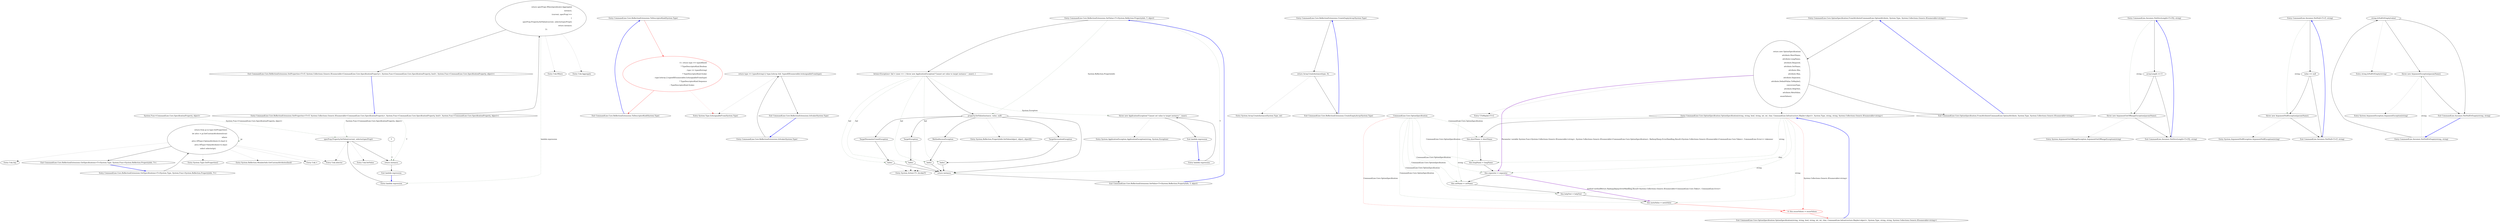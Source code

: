 digraph  {
n48 [label="System.Func<CommandLine.Core.SpecificationProperty, object>", span=""];
n49 [label=T, span=""];
n0 [cluster="CommandLine.Core.ReflectionExtensions.GetSpecifications<T>(System.Type, System.Func<System.Reflection.PropertyInfo, T>)", label="Entry CommandLine.Core.ReflectionExtensions.GetSpecifications<T>(System.Type, System.Func<System.Reflection.PropertyInfo, T>)", span="12-12"];
n1 [cluster="CommandLine.Core.ReflectionExtensions.GetSpecifications<T>(System.Type, System.Func<System.Reflection.PropertyInfo, T>)", label="return from pi in type.GetProperties()\r\n                   let attrs = pi.GetCustomAttributes(true)\r\n                   where\r\n                        attrs.OfType<OptionAttribute>().Any() ||\r\n                        attrs.OfType<ValueAttribute>().Any()\r\n                   select selector(pi);", span="14-19"];
n2 [cluster="CommandLine.Core.ReflectionExtensions.GetSpecifications<T>(System.Type, System.Func<System.Reflection.PropertyInfo, T>)", label="Exit CommandLine.Core.ReflectionExtensions.GetSpecifications<T>(System.Type, System.Func<System.Reflection.PropertyInfo, T>)", span="12-12"];
n3 [cluster="System.Type.GetProperties()", label="Entry System.Type.GetProperties()", span="0-0"];
n4 [cluster="System.Reflection.MemberInfo.GetCustomAttributes(bool)", label="Entry System.Reflection.MemberInfo.GetCustomAttributes(bool)", span="0-0"];
n5 [cluster="Unk.>", label="Entry Unk.>", span=""];
n6 [cluster="Unk.Any", label="Entry Unk.Any", span=""];
n7 [cluster="Unk.selector", label="Entry Unk.selector", span=""];
n8 [cluster="CommandLine.Core.ReflectionExtensions.ToDescriptorKind(System.Type)", label="Entry CommandLine.Core.ReflectionExtensions.ToDescriptorKind(System.Type)", span="22-22"];
n9 [cluster="CommandLine.Core.ReflectionExtensions.ToDescriptorKind(System.Type)", color=red, community=0, label="11: return type == typeof(bool)\r\n                       ? TypeDescriptorKind.Boolean\r\n                       : type == typeof(string)\r\n                             ? TypeDescriptorKind.Scalar\r\n                             : type.IsArray || typeof(IEnumerable).IsAssignableFrom(type)\r\n                                   ? TypeDescriptorKind.Sequence\r\n                                   : TypeDescriptorKind.Scalar;", span="24-30"];
n10 [cluster="CommandLine.Core.ReflectionExtensions.ToDescriptorKind(System.Type)", label="Exit CommandLine.Core.ReflectionExtensions.ToDescriptorKind(System.Type)", span="22-22"];
n11 [cluster="System.Type.IsAssignableFrom(System.Type)", label="Entry System.Type.IsAssignableFrom(System.Type)", span="0-0"];
n12 [cluster="CommandLine.Core.ReflectionExtensions.IsScalar(System.Type)", label="Entry CommandLine.Core.ReflectionExtensions.IsScalar(System.Type)", span="33-33"];
n13 [cluster="CommandLine.Core.ReflectionExtensions.IsScalar(System.Type)", label="return type == typeof(string) || !type.IsArray && !typeof(IEnumerable).IsAssignableFrom(type);", span="35-35"];
n14 [cluster="CommandLine.Core.ReflectionExtensions.IsScalar(System.Type)", label="Exit CommandLine.Core.ReflectionExtensions.IsScalar(System.Type)", span="33-33"];
n15 [cluster="CommandLine.Core.ReflectionExtensions.SetProperties<T>(T, System.Collections.Generic.IEnumerable<CommandLine.Core.SpecificationProperty>, System.Func<CommandLine.Core.SpecificationProperty, bool>, System.Func<CommandLine.Core.SpecificationProperty, object>)", label="Entry CommandLine.Core.ReflectionExtensions.SetProperties<T>(T, System.Collections.Generic.IEnumerable<CommandLine.Core.SpecificationProperty>, System.Func<CommandLine.Core.SpecificationProperty, bool>, System.Func<CommandLine.Core.SpecificationProperty, object>)", span="38-38"];
n16 [cluster="CommandLine.Core.ReflectionExtensions.SetProperties<T>(T, System.Collections.Generic.IEnumerable<CommandLine.Core.SpecificationProperty>, System.Func<CommandLine.Core.SpecificationProperty, bool>, System.Func<CommandLine.Core.SpecificationProperty, object>)", label="return specProps.Where(predicate).Aggregate(\r\n                instance,\r\n                (current, specProp) =>\r\n                    {\r\n                        specProp.Property.SetValue(current, selector(specProp));\r\n                        return instance;\r\n                    });", span="44-50"];
n21 [cluster="lambda expression", label="specProp.Property.SetValue(current, selector(specProp))", span="48-48"];
n22 [cluster="lambda expression", label="return instance;", span="49-49"];
n17 [cluster="CommandLine.Core.ReflectionExtensions.SetProperties<T>(T, System.Collections.Generic.IEnumerable<CommandLine.Core.SpecificationProperty>, System.Func<CommandLine.Core.SpecificationProperty, bool>, System.Func<CommandLine.Core.SpecificationProperty, object>)", label="Exit CommandLine.Core.ReflectionExtensions.SetProperties<T>(T, System.Collections.Generic.IEnumerable<CommandLine.Core.SpecificationProperty>, System.Func<CommandLine.Core.SpecificationProperty, bool>, System.Func<CommandLine.Core.SpecificationProperty, object>)", span="38-38"];
n18 [cluster="Unk.Where", label="Entry Unk.Where", span=""];
n19 [cluster="Unk.Aggregate", label="Entry Unk.Aggregate", span=""];
n20 [cluster="lambda expression", label="Entry lambda expression", span="46-50"];
n24 [cluster="Unk.SetValue", label="Entry Unk.SetValue", span=""];
n23 [cluster="lambda expression", label="Exit lambda expression", span="46-50"];
n25 [cluster="CommandLine.Core.ReflectionExtensions.SetValue<T>(System.Reflection.PropertyInfo, T, object)", label="Entry CommandLine.Core.ReflectionExtensions.SetValue<T>(System.Reflection.PropertyInfo, T, object)", span="53-53"];
n26 [cluster="CommandLine.Core.ReflectionExtensions.SetValue<T>(System.Reflection.PropertyInfo, T, object)", label="Action<Exception> fail = inner => { throw new ApplicationException(''Cannot set value to target instance.'', inner); }", span="55-55"];
n27 [cluster="CommandLine.Core.ReflectionExtensions.SetValue<T>(System.Reflection.PropertyInfo, T, object)", label="property.SetValue(instance, value, null)", span="59-59"];
n36 [cluster="CommandLine.Core.ReflectionExtensions.SetValue<T>(System.Reflection.PropertyInfo, T, object)", label="return instance;", span="78-78"];
n41 [cluster="lambda expression", label="throw new ApplicationException(''Cannot set value to target instance.'', inner);", span="55-55"];
n29 [cluster="CommandLine.Core.ReflectionExtensions.SetValue<T>(System.Reflection.PropertyInfo, T, object)", label="fail(e)", span="63-63"];
n31 [cluster="CommandLine.Core.ReflectionExtensions.SetValue<T>(System.Reflection.PropertyInfo, T, object)", label="fail(e)", span="67-67"];
n33 [cluster="CommandLine.Core.ReflectionExtensions.SetValue<T>(System.Reflection.PropertyInfo, T, object)", label="fail(e)", span="71-71"];
n35 [cluster="CommandLine.Core.ReflectionExtensions.SetValue<T>(System.Reflection.PropertyInfo, T, object)", label="fail(e)", span="75-75"];
n28 [cluster="CommandLine.Core.ReflectionExtensions.SetValue<T>(System.Reflection.PropertyInfo, T, object)", label=TargetException, span="61-61"];
n30 [cluster="CommandLine.Core.ReflectionExtensions.SetValue<T>(System.Reflection.PropertyInfo, T, object)", label=TargetParameterCountException, span="65-65"];
n32 [cluster="CommandLine.Core.ReflectionExtensions.SetValue<T>(System.Reflection.PropertyInfo, T, object)", label=MethodAccessException, span="69-69"];
n34 [cluster="CommandLine.Core.ReflectionExtensions.SetValue<T>(System.Reflection.PropertyInfo, T, object)", label=TargetInvocationException, span="73-73"];
n38 [cluster="System.Reflection.PropertyInfo.SetValue(object, object, object[])", label="Entry System.Reflection.PropertyInfo.SetValue(object, object, object[])", span="0-0"];
n39 [cluster="System.Action<T>.Invoke(T)", label="Entry System.Action<T>.Invoke(T)", span="0-0"];
n37 [cluster="CommandLine.Core.ReflectionExtensions.SetValue<T>(System.Reflection.PropertyInfo, T, object)", label="Exit CommandLine.Core.ReflectionExtensions.SetValue<T>(System.Reflection.PropertyInfo, T, object)", span="53-53"];
n40 [cluster="lambda expression", label="Entry lambda expression", span="55-55"];
n42 [cluster="lambda expression", label="Exit lambda expression", span="55-55"];
n43 [cluster="System.ApplicationException.ApplicationException(string, System.Exception)", label="Entry System.ApplicationException.ApplicationException(string, System.Exception)", span="0-0"];
n44 [cluster="CommandLine.Core.ReflectionExtensions.CreateEmptyArray(System.Type)", label="Entry CommandLine.Core.ReflectionExtensions.CreateEmptyArray(System.Type)", span="81-81"];
n45 [cluster="CommandLine.Core.ReflectionExtensions.CreateEmptyArray(System.Type)", label="return Array.CreateInstance(type, 0);", span="83-83"];
n46 [cluster="CommandLine.Core.ReflectionExtensions.CreateEmptyArray(System.Type)", label="Exit CommandLine.Core.ReflectionExtensions.CreateEmptyArray(System.Type)", span="81-81"];
n47 [cluster="System.Array.CreateInstance(System.Type, int)", label="Entry System.Array.CreateInstance(System.Type, int)", span="0-0"];
m0_9 [cluster="CommandLine.Core.OptionSpecification.FromAttribute(CommandLine.OptionAttribute, System.Type, System.Collections.Generic.IEnumerable<string>)", file="InstanceChooser.cs", label="Entry CommandLine.Core.OptionSpecification.FromAttribute(CommandLine.OptionAttribute, System.Type, System.Collections.Generic.IEnumerable<string>)", span="29-29"];
m0_10 [cluster="CommandLine.Core.OptionSpecification.FromAttribute(CommandLine.OptionAttribute, System.Type, System.Collections.Generic.IEnumerable<string>)", file="InstanceChooser.cs", label="return new OptionSpecification(\r\n                attribute.ShortName,\r\n                attribute.LongName,\r\n                attribute.Required,\r\n                attribute.SetName,\r\n                attribute.Min,\r\n                attribute.Max,\r\n                attribute.Separator,\r\n                attribute.DefaultValue.ToMaybe(),\r\n                conversionType,\r\n                attribute.HelpText,\r\n                attribute.MetaValue,\r\n                enumValues);", span="31-43"];
m0_11 [cluster="CommandLine.Core.OptionSpecification.FromAttribute(CommandLine.OptionAttribute, System.Type, System.Collections.Generic.IEnumerable<string>)", file="InstanceChooser.cs", label="Exit CommandLine.Core.OptionSpecification.FromAttribute(CommandLine.OptionAttribute, System.Type, System.Collections.Generic.IEnumerable<string>)", span="29-29"];
m0_12 [cluster="T.ToMaybe<T>()", file="InstanceChooser.cs", label="Entry T.ToMaybe<T>()", span="79-79"];
m0_0 [cluster="CommandLine.Core.OptionSpecification.OptionSpecification(string, string, bool, string, int, int, char, CommandLine.Infrastructure.Maybe<object>, System.Type, string, string, System.Collections.Generic.IEnumerable<string>)", file="InstanceChooser.cs", label="Entry CommandLine.Core.OptionSpecification.OptionSpecification(string, string, bool, string, int, int, char, CommandLine.Infrastructure.Maybe<object>, System.Type, string, string, System.Collections.Generic.IEnumerable<string>)", span="17-17"];
m0_1 [cluster="CommandLine.Core.OptionSpecification.OptionSpecification(string, string, bool, string, int, int, char, CommandLine.Infrastructure.Maybe<object>, System.Type, string, string, System.Collections.Generic.IEnumerable<string>)", file="InstanceChooser.cs", label="this.shortName = shortName", span="20-20"];
m0_2 [cluster="CommandLine.Core.OptionSpecification.OptionSpecification(string, string, bool, string, int, int, char, CommandLine.Infrastructure.Maybe<object>, System.Type, string, string, System.Collections.Generic.IEnumerable<string>)", file="InstanceChooser.cs", label="this.longName = longName", span="21-21"];
m0_3 [cluster="CommandLine.Core.OptionSpecification.OptionSpecification(string, string, bool, string, int, int, char, CommandLine.Infrastructure.Maybe<object>, System.Type, string, string, System.Collections.Generic.IEnumerable<string>)", file="InstanceChooser.cs", label="this.separator = separator", span="22-22"];
m0_4 [cluster="CommandLine.Core.OptionSpecification.OptionSpecification(string, string, bool, string, int, int, char, CommandLine.Infrastructure.Maybe<object>, System.Type, string, string, System.Collections.Generic.IEnumerable<string>)", file="InstanceChooser.cs", label="this.setName = setName", span="23-23"];
m0_5 [cluster="CommandLine.Core.OptionSpecification.OptionSpecification(string, string, bool, string, int, int, char, CommandLine.Infrastructure.Maybe<object>, System.Type, string, string, System.Collections.Generic.IEnumerable<string>)", file="InstanceChooser.cs", label="this.helpText = helpText", span="24-24"];
m0_6 [cluster="CommandLine.Core.OptionSpecification.OptionSpecification(string, string, bool, string, int, int, char, CommandLine.Infrastructure.Maybe<object>, System.Type, string, string, System.Collections.Generic.IEnumerable<string>)", file="InstanceChooser.cs", label="this.metaValue = metaValue", span="25-25"];
m0_7 [cluster="CommandLine.Core.OptionSpecification.OptionSpecification(string, string, bool, string, int, int, char, CommandLine.Infrastructure.Maybe<object>, System.Type, string, string, System.Collections.Generic.IEnumerable<string>)", color=red, community=0, file="InstanceChooser.cs", label="0: this.enumValues = enumValues", span="26-26"];
m0_8 [cluster="CommandLine.Core.OptionSpecification.OptionSpecification(string, string, bool, string, int, int, char, CommandLine.Infrastructure.Maybe<object>, System.Type, string, string, System.Collections.Generic.IEnumerable<string>)", file="InstanceChooser.cs", label="Exit CommandLine.Core.OptionSpecification.OptionSpecification(string, string, bool, string, int, int, char, CommandLine.Infrastructure.Maybe<object>, System.Type, string, string, System.Collections.Generic.IEnumerable<string>)", span="17-17"];
m0_13 [file="InstanceChooser.cs", label="CommandLine.Core.OptionSpecification", span=""];
m1_11 [cluster="CommandLine.Assumes.NotZeroLength<T>(T[], string)", file="Parser.cs", label="Entry CommandLine.Assumes.NotZeroLength<T>(T[], string)", span="49-49"];
m1_12 [cluster="CommandLine.Assumes.NotZeroLength<T>(T[], string)", file="Parser.cs", label="array.Length == 0", span="51-51"];
m1_13 [cluster="CommandLine.Assumes.NotZeroLength<T>(T[], string)", file="Parser.cs", label="throw new ArgumentOutOfRangeException(paramName);", span="52-52"];
m1_14 [cluster="CommandLine.Assumes.NotZeroLength<T>(T[], string)", file="Parser.cs", label="Exit CommandLine.Assumes.NotZeroLength<T>(T[], string)", span="49-49"];
m1_0 [cluster="CommandLine.Assumes.NotNull<T>(T, string)", file="Parser.cs", label="Entry CommandLine.Assumes.NotNull<T>(T, string)", span="36-36"];
m1_1 [cluster="CommandLine.Assumes.NotNull<T>(T, string)", file="Parser.cs", label="value == null", span="39-39"];
m1_2 [cluster="CommandLine.Assumes.NotNull<T>(T, string)", file="Parser.cs", label="throw new ArgumentNullException(paramName);", span="40-40"];
m1_3 [cluster="CommandLine.Assumes.NotNull<T>(T, string)", file="Parser.cs", label="Exit CommandLine.Assumes.NotNull<T>(T, string)", span="36-36"];
m1_9 [cluster="string.IsNullOrEmpty(string)", file="Parser.cs", label="Entry string.IsNullOrEmpty(string)", span="0-0"];
m1_4 [cluster="System.ArgumentNullException.ArgumentNullException(string)", file="Parser.cs", label="Entry System.ArgumentNullException.ArgumentNullException(string)", span="0-0"];
m1_5 [cluster="CommandLine.Assumes.NotNullOrEmpty(string, string)", file="Parser.cs", label="Entry CommandLine.Assumes.NotNullOrEmpty(string, string)", span="43-43"];
m1_6 [cluster="CommandLine.Assumes.NotNullOrEmpty(string, string)", file="Parser.cs", label="string.IsNullOrEmpty(value)", span="45-45"];
m1_7 [cluster="CommandLine.Assumes.NotNullOrEmpty(string, string)", file="Parser.cs", label="throw new ArgumentException(paramName);", span="46-46"];
m1_8 [cluster="CommandLine.Assumes.NotNullOrEmpty(string, string)", file="Parser.cs", label="Exit CommandLine.Assumes.NotNullOrEmpty(string, string)", span="43-43"];
m1_15 [cluster="System.ArgumentOutOfRangeException.ArgumentOutOfRangeException(string)", file="Parser.cs", label="Entry System.ArgumentOutOfRangeException.ArgumentOutOfRangeException(string)", span="0-0"];
m1_10 [cluster="System.ArgumentException.ArgumentException(string)", file="Parser.cs", label="Entry System.ArgumentException.ArgumentException(string)", span="0-0"];
n48 -> n21  [color=darkseagreen4, key=1, label="System.Func<CommandLine.Core.SpecificationProperty, object>", style=dashed];
n49 -> n22  [color=darkseagreen4, key=1, label=T, style=dashed];
n0 -> n1  [key=0, style=solid];
n1 -> n2  [key=0, style=solid];
n1 -> n3  [key=2, style=dotted];
n1 -> n4  [key=2, style=dotted];
n1 -> n5  [key=2, style=dotted];
n1 -> n6  [key=2, style=dotted];
n1 -> n7  [key=2, style=dotted];
n1 -> n1  [color=darkseagreen4, key=1, label=pi, style=dashed];
n2 -> n0  [color=blue, key=0, style=bold];
n8 -> n9  [color=red, key=0, style=solid];
n9 -> n10  [color=red, key=0, style=solid];
n9 -> n11  [color=red, key=2, style=dotted];
n10 -> n8  [color=blue, key=0, style=bold];
n12 -> n13  [key=0, style=solid];
n13 -> n14  [key=0, style=solid];
n13 -> n11  [key=2, style=dotted];
n14 -> n12  [color=blue, key=0, style=bold];
n15 -> n16  [key=0, style=solid];
n15 -> n21  [color=darkseagreen4, key=1, label="System.Func<CommandLine.Core.SpecificationProperty, object>", style=dashed];
n15 -> n22  [color=darkseagreen4, key=1, label=T, style=dashed];
n16 -> n17  [key=0, style=solid];
n16 -> n18  [key=2, style=dotted];
n16 -> n19  [key=2, style=dotted];
n16 -> n20  [color=darkseagreen4, key=1, label="lambda expression", style=dashed];
n21 -> n22  [key=0, style=solid];
n21 -> n7  [key=2, style=dotted];
n21 -> n24  [key=2, style=dotted];
n22 -> n23  [key=0, style=solid];
n17 -> n15  [color=blue, key=0, style=bold];
n20 -> n21  [key=0, style=solid];
n23 -> n20  [color=blue, key=0, style=bold];
n25 -> n26  [key=0, style=solid];
n25 -> n27  [color=darkseagreen4, key=1, label="System.Reflection.PropertyInfo", style=dashed];
n25 -> n36  [color=darkseagreen4, key=1, label=T, style=dashed];
n26 -> n27  [key=0, style=solid];
n26 -> n41  [color=darkseagreen4, key=1, label="System.Exception", style=dashed];
n26 -> n29  [color=darkseagreen4, key=1, label=fail, style=dashed];
n26 -> n31  [color=darkseagreen4, key=1, label=fail, style=dashed];
n26 -> n33  [color=darkseagreen4, key=1, label=fail, style=dashed];
n26 -> n35  [color=darkseagreen4, key=1, label=fail, style=dashed];
n27 -> n28  [key=0, style=solid];
n27 -> n30  [key=0, style=solid];
n27 -> n32  [key=0, style=solid];
n27 -> n34  [key=0, style=solid];
n27 -> n36  [key=0, style=solid];
n27 -> n38  [key=2, style=dotted];
n36 -> n37  [key=0, style=solid];
n41 -> n42  [key=0, style=solid];
n41 -> n43  [key=2, style=dotted];
n29 -> n36  [key=0, style=solid];
n29 -> n39  [key=2, style=dotted];
n31 -> n36  [key=0, style=solid];
n31 -> n39  [key=2, style=dotted];
n33 -> n36  [key=0, style=solid];
n33 -> n39  [key=2, style=dotted];
n35 -> n36  [key=0, style=solid];
n35 -> n39  [key=2, style=dotted];
n28 -> n29  [key=0, style=solid];
n30 -> n31  [key=0, style=solid];
n32 -> n33  [key=0, style=solid];
n34 -> n35  [key=0, style=solid];
n37 -> n25  [color=blue, key=0, style=bold];
n40 -> n41  [key=0, style=solid];
n42 -> n40  [color=blue, key=0, style=bold];
n44 -> n45  [key=0, style=solid];
n45 -> n46  [key=0, style=solid];
n45 -> n47  [key=2, style=dotted];
n46 -> n44  [color=blue, key=0, style=bold];
m0_9 -> m0_10  [key=0, style=solid];
m0_10 -> m0_11  [key=0, style=solid];
m0_10 -> m0_0  [key=2, style=dotted];
m0_10 -> m0_12  [key=2, style=dotted];
m0_10 -> m0_3  [color=darkorchid, key=3, label="Parameter variable System.Func<System.Collections.Generic.IEnumerable<string>, System.Collections.Generic.IEnumerable<CommandLine.Core.OptionSpecification>, RailwaySharp.ErrorHandling.Result<System.Collections.Generic.IEnumerable<CommandLine.Core.Token>, CommandLine.Error>> tokenizer", style=bold];
m0_11 -> m0_9  [color=blue, key=0, style=bold];
m0_0 -> m0_1  [key=0, style=solid];
m0_0 -> m0_2  [color=darkseagreen4, key=1, label=string, style=dashed];
m0_0 -> m0_3  [color=darkseagreen4, key=1, label=char, style=dashed];
m0_0 -> m0_4  [color=darkseagreen4, key=1, label=string, style=dashed];
m0_0 -> m0_5  [color=darkseagreen4, key=1, label=string, style=dashed];
m0_0 -> m0_6  [color=darkseagreen4, key=1, label=string, style=dashed];
m0_0 -> m0_7  [color=red, key=1, label="System.Collections.Generic.IEnumerable<string>", style=dashed];
m0_1 -> m0_2  [key=0, style=solid];
m0_2 -> m0_3  [key=0, style=solid];
m0_3 -> m0_4  [key=0, style=solid];
m0_3 -> m0_6  [color=darkorchid, key=3, label="method methodReturn RailwaySharp.ErrorHandling.Result<System.Collections.Generic.IEnumerable<CommandLine.Core.Token>, CommandLine.Error> ", style=bold];
m0_4 -> m0_5  [key=0, style=solid];
m0_5 -> m0_6  [key=0, style=solid];
m0_6 -> m0_7  [color=red, key=0, style=solid];
m0_7 -> m0_8  [color=red, key=0, style=solid];
m0_8 -> m0_0  [color=blue, key=0, style=bold];
m0_13 -> m0_1  [color=darkseagreen4, key=1, label="CommandLine.Core.OptionSpecification", style=dashed];
m0_13 -> m0_2  [color=darkseagreen4, key=1, label="CommandLine.Core.OptionSpecification", style=dashed];
m0_13 -> m0_3  [color=darkseagreen4, key=1, label="CommandLine.Core.OptionSpecification", style=dashed];
m0_13 -> m0_4  [color=darkseagreen4, key=1, label="CommandLine.Core.OptionSpecification", style=dashed];
m0_13 -> m0_5  [color=darkseagreen4, key=1, label="CommandLine.Core.OptionSpecification", style=dashed];
m0_13 -> m0_6  [color=darkseagreen4, key=1, label="CommandLine.Core.OptionSpecification", style=dashed];
m0_13 -> m0_7  [color=red, key=1, label="CommandLine.Core.OptionSpecification", style=dashed];
m1_11 -> m1_12  [key=0, style=solid];
m1_11 -> m1_13  [color=darkseagreen4, key=1, label=string, style=dashed];
m1_12 -> m1_13  [key=0, style=solid];
m1_12 -> m1_14  [key=0, style=solid];
m1_13 -> m1_14  [key=0, style=solid];
m1_13 -> m1_15  [key=2, style=dotted];
m1_14 -> m1_11  [color=blue, key=0, style=bold];
m1_0 -> m1_1  [key=0, style=solid];
m1_0 -> m1_2  [color=darkseagreen4, key=1, label=string, style=dashed];
m1_1 -> m1_2  [key=0, style=solid];
m1_1 -> m1_3  [key=0, style=solid];
m1_2 -> m1_3  [key=0, style=solid];
m1_2 -> m1_4  [key=2, style=dotted];
m1_3 -> m1_0  [color=blue, key=0, style=bold];
m1_5 -> m1_6  [key=0, style=solid];
m1_5 -> m1_7  [color=darkseagreen4, key=1, label=string, style=dashed];
m1_6 -> m1_7  [key=0, style=solid];
m1_6 -> m1_8  [key=0, style=solid];
m1_6 -> m1_9  [key=2, style=dotted];
m1_7 -> m1_8  [key=0, style=solid];
m1_7 -> m1_10  [key=2, style=dotted];
m1_8 -> m1_5  [color=blue, key=0, style=bold];
}
